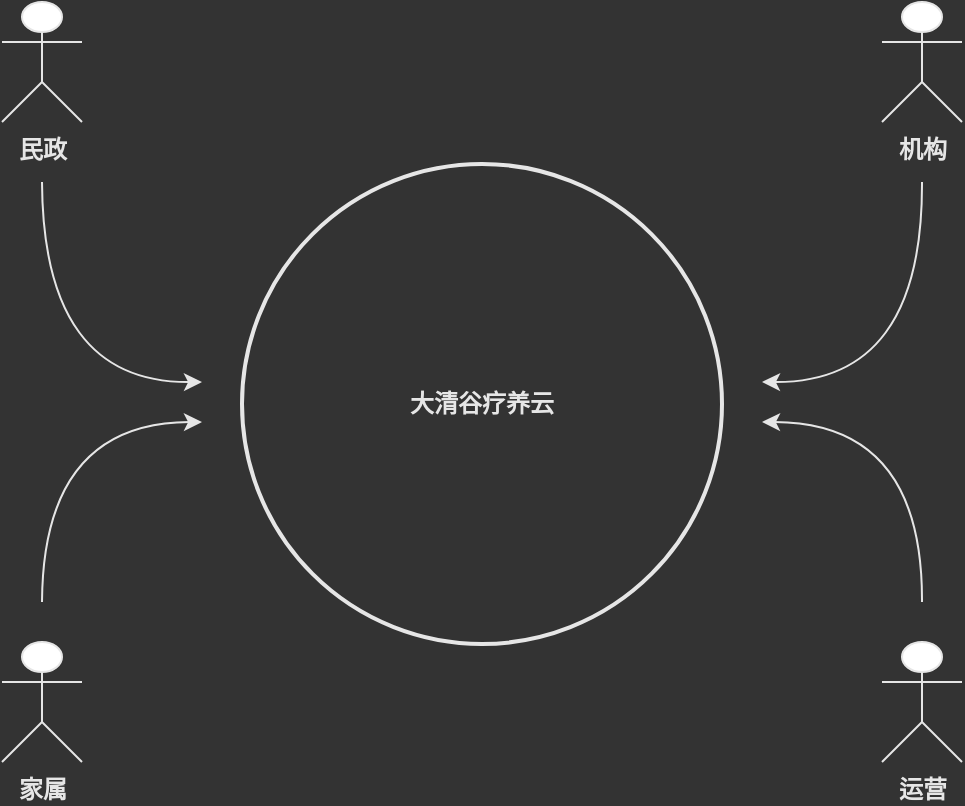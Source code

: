 <mxfile version="20.2.4" type="github">
  <diagram id="o6OXmS90365OrSwRLali" name="第 1 页">
    <mxGraphModel dx="1422" dy="703" grid="1" gridSize="10" guides="1" tooltips="1" connect="1" arrows="1" fold="1" page="1" pageScale="1" pageWidth="827" pageHeight="1169" background="#333333" math="0" shadow="0">
      <root>
        <mxCell id="0" />
        <mxCell id="1" parent="0" />
        <mxCell id="bhAEWXer5qA2Sv7WhRgn-4" value="机构" style="shape=umlActor;verticalLabelPosition=bottom;verticalAlign=top;html=1;outlineConnect=0;fillColor=#FFFFFF;strokeColor=#E6E6E6;fontColor=#E6E6E6;fontStyle=1" parent="1" vertex="1">
          <mxGeometry x="640" y="160" width="40" height="60" as="geometry" />
        </mxCell>
        <mxCell id="bhAEWXer5qA2Sv7WhRgn-5" value="家属" style="shape=umlActor;verticalLabelPosition=bottom;verticalAlign=top;html=1;outlineConnect=0;strokeColor=#E6E6E6;fontColor=#E6E6E6;fontStyle=1" parent="1" vertex="1">
          <mxGeometry x="200" y="480" width="40" height="60" as="geometry" />
        </mxCell>
        <mxCell id="bhAEWXer5qA2Sv7WhRgn-6" value="民政" style="shape=umlActor;verticalLabelPosition=bottom;verticalAlign=top;html=1;outlineConnect=0;strokeColor=#E6E6E6;fontColor=#E6E6E6;fontStyle=1" parent="1" vertex="1">
          <mxGeometry x="200" y="160" width="40" height="60" as="geometry" />
        </mxCell>
        <mxCell id="ORQdb_XszPC-QWwdxvG8-5" value="" style="edgeStyle=orthogonalEdgeStyle;rounded=0;orthogonalLoop=1;jettySize=auto;html=1;startArrow=classic;startFill=1;endArrow=none;endFill=0;curved=1;strokeColor=#E6E6E6;" edge="1" parent="1">
          <mxGeometry relative="1" as="geometry">
            <mxPoint x="300" y="350" as="sourcePoint" />
            <mxPoint x="220" y="250" as="targetPoint" />
          </mxGeometry>
        </mxCell>
        <mxCell id="ORQdb_XszPC-QWwdxvG8-7" value="" style="edgeStyle=orthogonalEdgeStyle;rounded=0;orthogonalLoop=1;jettySize=auto;html=1;startArrow=classic;startFill=1;endArrow=none;endFill=0;curved=1;strokeColor=#E6E6E6;" edge="1" parent="1">
          <mxGeometry relative="1" as="geometry">
            <mxPoint x="300" y="370" as="sourcePoint" />
            <mxPoint x="220" y="460" as="targetPoint" />
          </mxGeometry>
        </mxCell>
        <mxCell id="ORQdb_XszPC-QWwdxvG8-9" value="" style="edgeStyle=orthogonalEdgeStyle;rounded=0;orthogonalLoop=1;jettySize=auto;html=1;startArrow=classic;startFill=1;endArrow=none;endFill=0;curved=1;strokeColor=#E6E6E6;" edge="1" parent="1">
          <mxGeometry relative="1" as="geometry">
            <mxPoint x="580" y="350" as="sourcePoint" />
            <mxPoint x="660" y="250" as="targetPoint" />
          </mxGeometry>
        </mxCell>
        <mxCell id="bhAEWXer5qA2Sv7WhRgn-13" value="运营" style="shape=umlActor;verticalLabelPosition=bottom;verticalAlign=top;html=1;outlineConnect=0;strokeColor=#E6E6E6;fontColor=#E6E6E6;fontStyle=1" parent="1" vertex="1">
          <mxGeometry x="640" y="480" width="40" height="60" as="geometry" />
        </mxCell>
        <mxCell id="ORQdb_XszPC-QWwdxvG8-13" value="" style="edgeStyle=orthogonalEdgeStyle;curved=1;rounded=0;orthogonalLoop=1;jettySize=auto;html=1;startArrow=classic;startFill=1;endArrow=none;endFill=0;strokeColor=#E6E6E6;" edge="1" parent="1">
          <mxGeometry relative="1" as="geometry">
            <mxPoint x="580" y="370" as="sourcePoint" />
            <mxPoint x="660" y="460" as="targetPoint" />
          </mxGeometry>
        </mxCell>
        <mxCell id="ORQdb_XszPC-QWwdxvG8-11" value="&lt;font color=&quot;#e6e6e6&quot;&gt;&lt;b&gt;大清谷疗养云&lt;/b&gt;&lt;/font&gt;" style="ellipse;whiteSpace=wrap;html=1;aspect=fixed;strokeColor=#E6E6E6;strokeWidth=2;fillColor=none;" vertex="1" parent="1">
          <mxGeometry x="320" y="241" width="240" height="240" as="geometry" />
        </mxCell>
      </root>
    </mxGraphModel>
  </diagram>
</mxfile>
